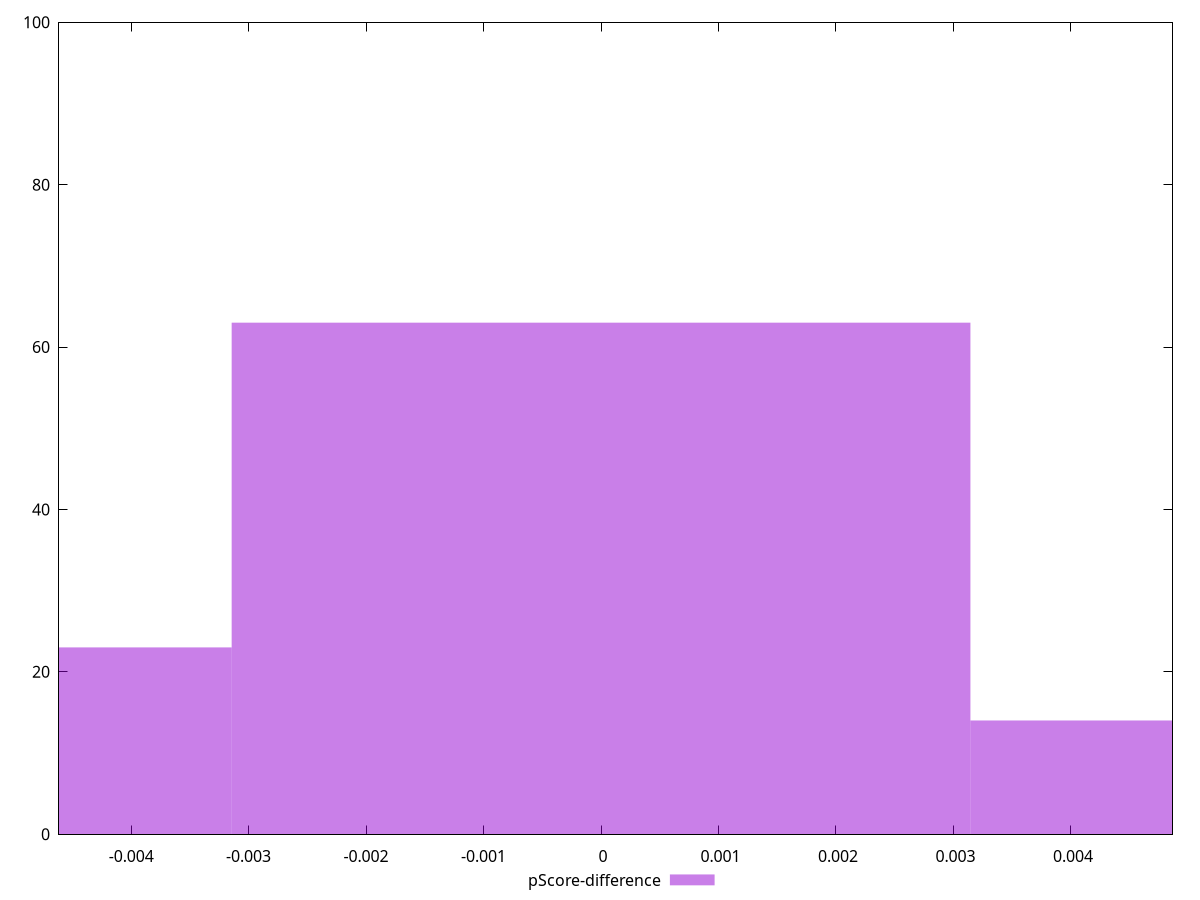reset

$pScoreDifference <<EOF
-0.006288687087387484 23
0 63
0.006288687087387484 14
EOF

set key outside below
set boxwidth 0.006288687087387484
set xrange [-0.004614098745329254:0.004864572310898874]
set yrange [0:100]
set trange [0:100]
set style fill transparent solid 0.5 noborder
set terminal svg size 640, 490 enhanced background rgb 'white'
set output "report_00018_2021-02-10T15-25-16.877Z/total-blocking-time/samples/pages/pScore-difference/histogram.svg"

plot $pScoreDifference title "pScore-difference" with boxes

reset
